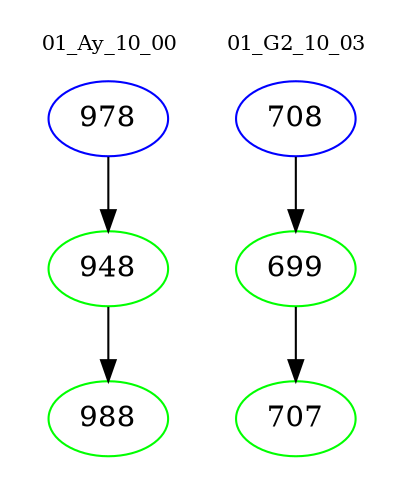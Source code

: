 digraph{
subgraph cluster_0 {
color = white
label = "01_Ay_10_00";
fontsize=10;
T0_978 [label="978", color="blue"]
T0_978 -> T0_948 [color="black"]
T0_948 [label="948", color="green"]
T0_948 -> T0_988 [color="black"]
T0_988 [label="988", color="green"]
}
subgraph cluster_1 {
color = white
label = "01_G2_10_03";
fontsize=10;
T1_708 [label="708", color="blue"]
T1_708 -> T1_699 [color="black"]
T1_699 [label="699", color="green"]
T1_699 -> T1_707 [color="black"]
T1_707 [label="707", color="green"]
}
}
